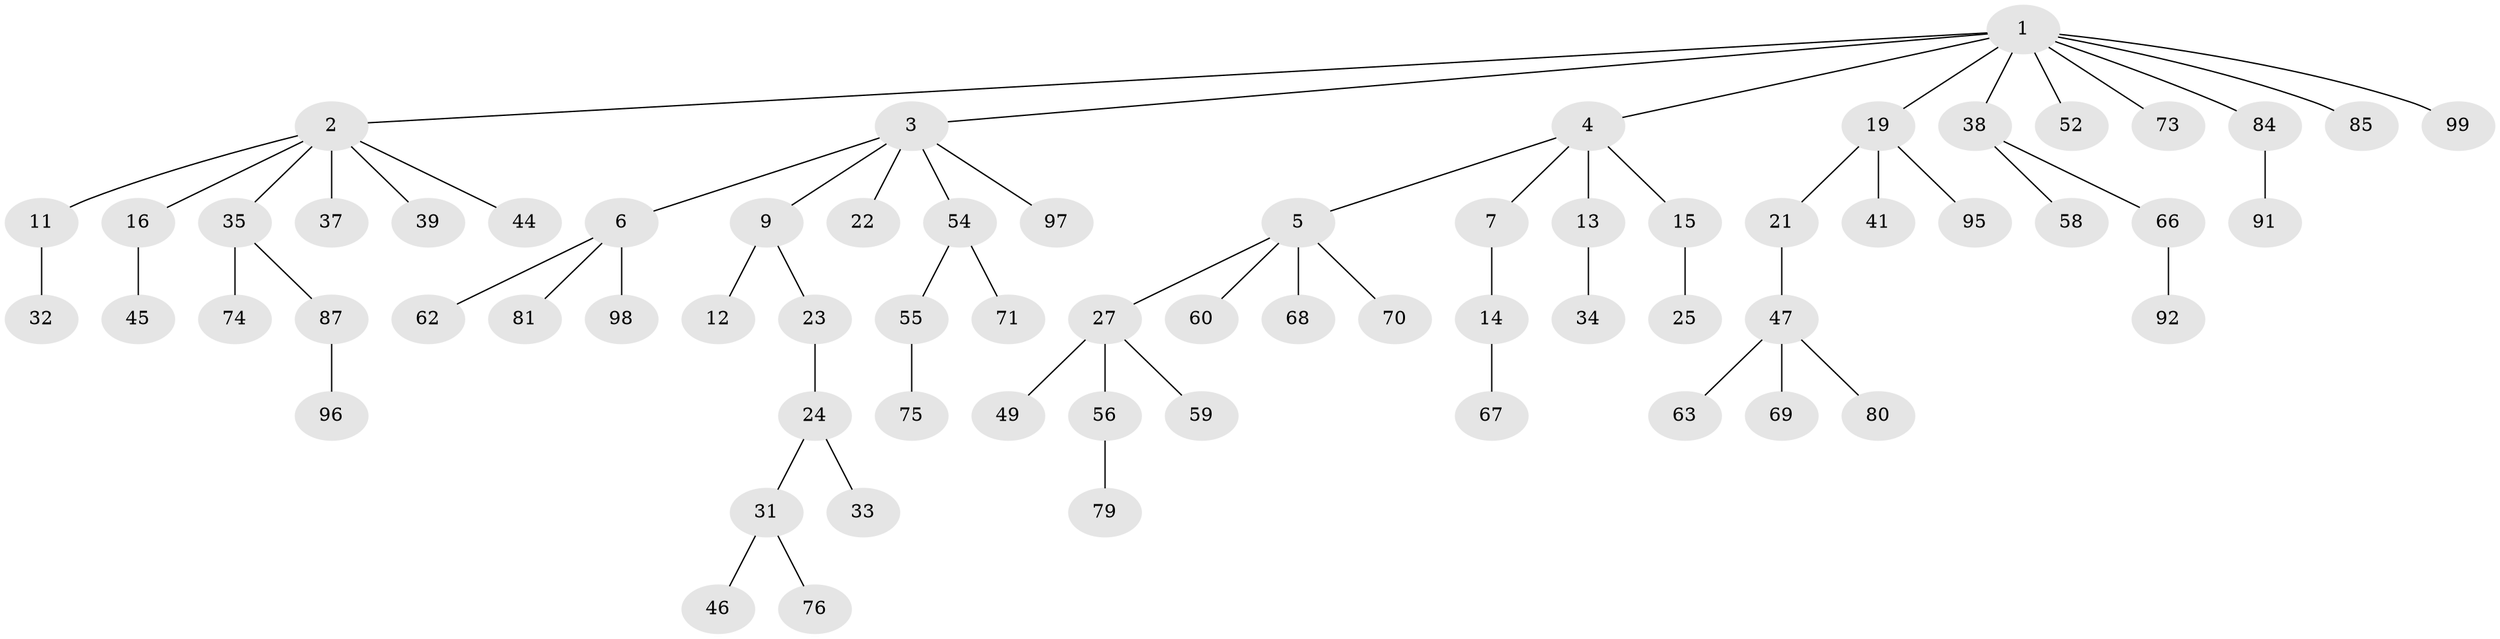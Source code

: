 // Generated by graph-tools (version 1.1) at 2025/52/02/27/25 19:52:11]
// undirected, 67 vertices, 66 edges
graph export_dot {
graph [start="1"]
  node [color=gray90,style=filled];
  1 [super="+26"];
  2 [super="+20"];
  3 [super="+29"];
  4 [super="+10"];
  5 [super="+8"];
  6 [super="+17"];
  7;
  9 [super="+18"];
  11 [super="+28"];
  12;
  13 [super="+57"];
  14 [super="+40"];
  15 [super="+89"];
  16 [super="+30"];
  19 [super="+43"];
  21;
  22 [super="+50"];
  23 [super="+78"];
  24 [super="+86"];
  25 [super="+77"];
  27 [super="+82"];
  31 [super="+36"];
  32;
  33;
  34 [super="+42"];
  35 [super="+51"];
  37 [super="+64"];
  38 [super="+53"];
  39;
  41 [super="+72"];
  44;
  45;
  46;
  47 [super="+48"];
  49;
  52 [super="+65"];
  54 [super="+88"];
  55 [super="+93"];
  56 [super="+61"];
  58;
  59;
  60;
  62;
  63;
  66;
  67;
  68;
  69;
  70 [super="+83"];
  71;
  73;
  74;
  75;
  76;
  79;
  80;
  81;
  84 [super="+90"];
  85;
  87;
  91;
  92 [super="+94"];
  95;
  96;
  97;
  98;
  99;
  1 -- 2;
  1 -- 3;
  1 -- 4;
  1 -- 19;
  1 -- 38;
  1 -- 73;
  1 -- 99;
  1 -- 52;
  1 -- 85;
  1 -- 84;
  2 -- 11;
  2 -- 16;
  2 -- 35;
  2 -- 37;
  2 -- 39;
  2 -- 44;
  3 -- 6;
  3 -- 9;
  3 -- 22;
  3 -- 97;
  3 -- 54;
  4 -- 5;
  4 -- 7;
  4 -- 13;
  4 -- 15;
  5 -- 60;
  5 -- 68;
  5 -- 70;
  5 -- 27;
  6 -- 81;
  6 -- 62;
  6 -- 98;
  7 -- 14;
  9 -- 12;
  9 -- 23;
  11 -- 32;
  13 -- 34;
  14 -- 67;
  15 -- 25;
  16 -- 45;
  19 -- 21;
  19 -- 41;
  19 -- 95;
  21 -- 47;
  23 -- 24;
  24 -- 31;
  24 -- 33;
  27 -- 49;
  27 -- 56;
  27 -- 59;
  31 -- 76;
  31 -- 46;
  35 -- 74;
  35 -- 87;
  38 -- 58;
  38 -- 66;
  47 -- 63;
  47 -- 80;
  47 -- 69;
  54 -- 55;
  54 -- 71;
  55 -- 75;
  56 -- 79;
  66 -- 92;
  84 -- 91;
  87 -- 96;
}
